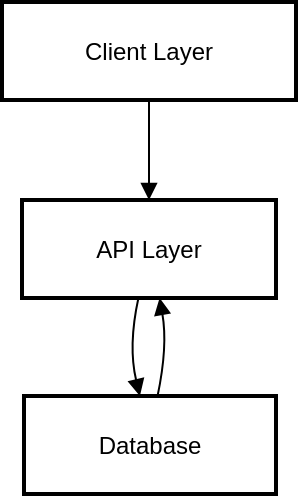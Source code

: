 <mxfile version="24.8.0">
  <diagram name="Page-1" id="auWWqHU4QZnKKLERUEzb">
    <mxGraphModel>
      <root>
        <mxCell id="0" />
        <mxCell id="1" parent="0" />
        <mxCell id="2" value="Client Layer" style="whiteSpace=wrap;strokeWidth=2;" vertex="1" parent="1">
          <mxGeometry x="8" y="8" width="147" height="49" as="geometry" />
        </mxCell>
        <mxCell id="3" value="API Layer" style="whiteSpace=wrap;strokeWidth=2;" vertex="1" parent="1">
          <mxGeometry x="18" y="107" width="127" height="49" as="geometry" />
        </mxCell>
        <mxCell id="4" value="Database" style="whiteSpace=wrap;strokeWidth=2;" vertex="1" parent="1">
          <mxGeometry x="19" y="205" width="126" height="49" as="geometry" />
        </mxCell>
        <mxCell id="5" value="" style="curved=1;startArrow=none;endArrow=block;exitX=0.5;exitY=0.99;entryX=0.5;entryY=-0.01;" edge="1" parent="1" source="2" target="3">
          <mxGeometry relative="1" as="geometry">
            <Array as="points" />
          </mxGeometry>
        </mxCell>
        <mxCell id="6" value="" style="curved=1;startArrow=none;endArrow=block;exitX=0.46;exitY=0.98;entryX=0.46;entryY=0;" edge="1" parent="1" source="3" target="4">
          <mxGeometry relative="1" as="geometry">
            <Array as="points">
              <mxPoint x="71" y="180" />
            </Array>
          </mxGeometry>
        </mxCell>
        <mxCell id="7" value="" style="curved=1;startArrow=none;endArrow=block;exitX=0.53;exitY=0;entryX=0.54;entryY=0.98;" edge="1" parent="1" source="4" target="3">
          <mxGeometry relative="1" as="geometry">
            <Array as="points">
              <mxPoint x="91" y="180" />
            </Array>
          </mxGeometry>
        </mxCell>
      </root>
    </mxGraphModel>
  </diagram>
</mxfile>
